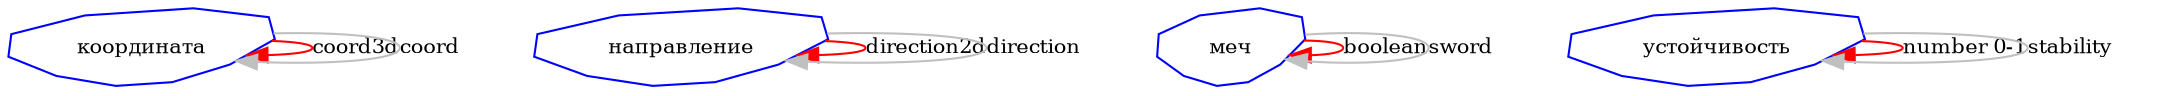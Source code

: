 ﻿// @see Прим. к strategy.gv.


// Характеристика воина.
// То, с чем могут взаимодействовать стратегии (предметная область).

// # Название характеристики начинается со строчной буквы.
// # Каждая характеристика типа 'number' связана с модификатором.
// # Название модификатора начинается с префикса '_' и продолжается именем
//   характеристики.
// # Текущее значение характеристики всегда учитывает модификатор.
// # Модификатор состоит из 2 частей
//     I   складывается с текущим значением характеристики
//     II  умножается на текущее значение характеристики
// # Обращение по названию характеристики вернёт текущее значение хар-ки с
//   учётом связанных с ней модификаторов.
// # Для доступа к базовому (без модификаторов) значению хар-ки, следует
//   брать (название) в круглые скобки.

// # Помимо указанных ниже характеристик, любой элемент портулана (например,
//   воин) развивает рефлексы для некоторых своих действий и стратегий в рамках
//   конкретной стратегии. Рефлексы стратегий хотя и зависят от заданной в них
//   структуры действий, но вычислить динамику развития стратегий (общее) по
//   действиям (частному) проблематично, т.к. стратегии - это зыбкие структуры
//   (Цепь Маркова).

// # Каждый элемент портулана при выполнении стратегий имеет доступ к своим
//   характеристикам и нескольким спец. характеристикам:
//     group        Группа, которой принадлежит элемент. Например, "воин".
//     uid          Уникальный идент. элемента в рамках группы элементов.
//     currentTime  Текущее время в портулане, с.
//     startTime    В какое время началось выполнение стратегии, с.
//     duration     Как долго длится выполнение этой стратегии, с. Значение всегда
//                  равно (currentTime - startTime).
digraph Characteristic {


color = "lightgrey";
concentrate = true;
clusterrank = "global";
edge [ fontsize = 10 ];


// Типизация.
subgraph clusterType {

    node [ shape = "polygon", sides = 10, distortion = "0.6", orientation = 10, skew = "0.3", color = "blue", fontsize = 10 ];
    edge [ color = "red" ];


    "координата" -> "координата" [ label = "coord3d" ];

    // направление будем учитывать только в двух плоскостях: север-юг,
    // восток-запад; также, направление взгляда и перемещения воина у нас
    // совпадают
    "направление" -> "направление" [ label = "direction2d" ];

    // меч может быть в руках или не быть
    "меч" -> "меч" [ label = "boolean" ];

    // как надёжно воин держится на ногах
    "устойчивость" -> "устойчивость" [ label = "number 0-1" ];

} // subgraph clusterType








// Внутренние названия характеристик элемента.
subgraph clusterInnerName {

    edge [ color = "gray" ];


    // перечисляем все характеристики этого элемента
    "координата"   -> "координата"   [ label = "coord" ];
    "направление"  -> "направление"  [ label = "direction" ];
    "меч"          -> "меч"          [ label = "sword" ];
    "устойчивость" -> "устойчивость" [ label = "stability" ];

} // subgraph clusterInnerName


} // digraph Characteristic
